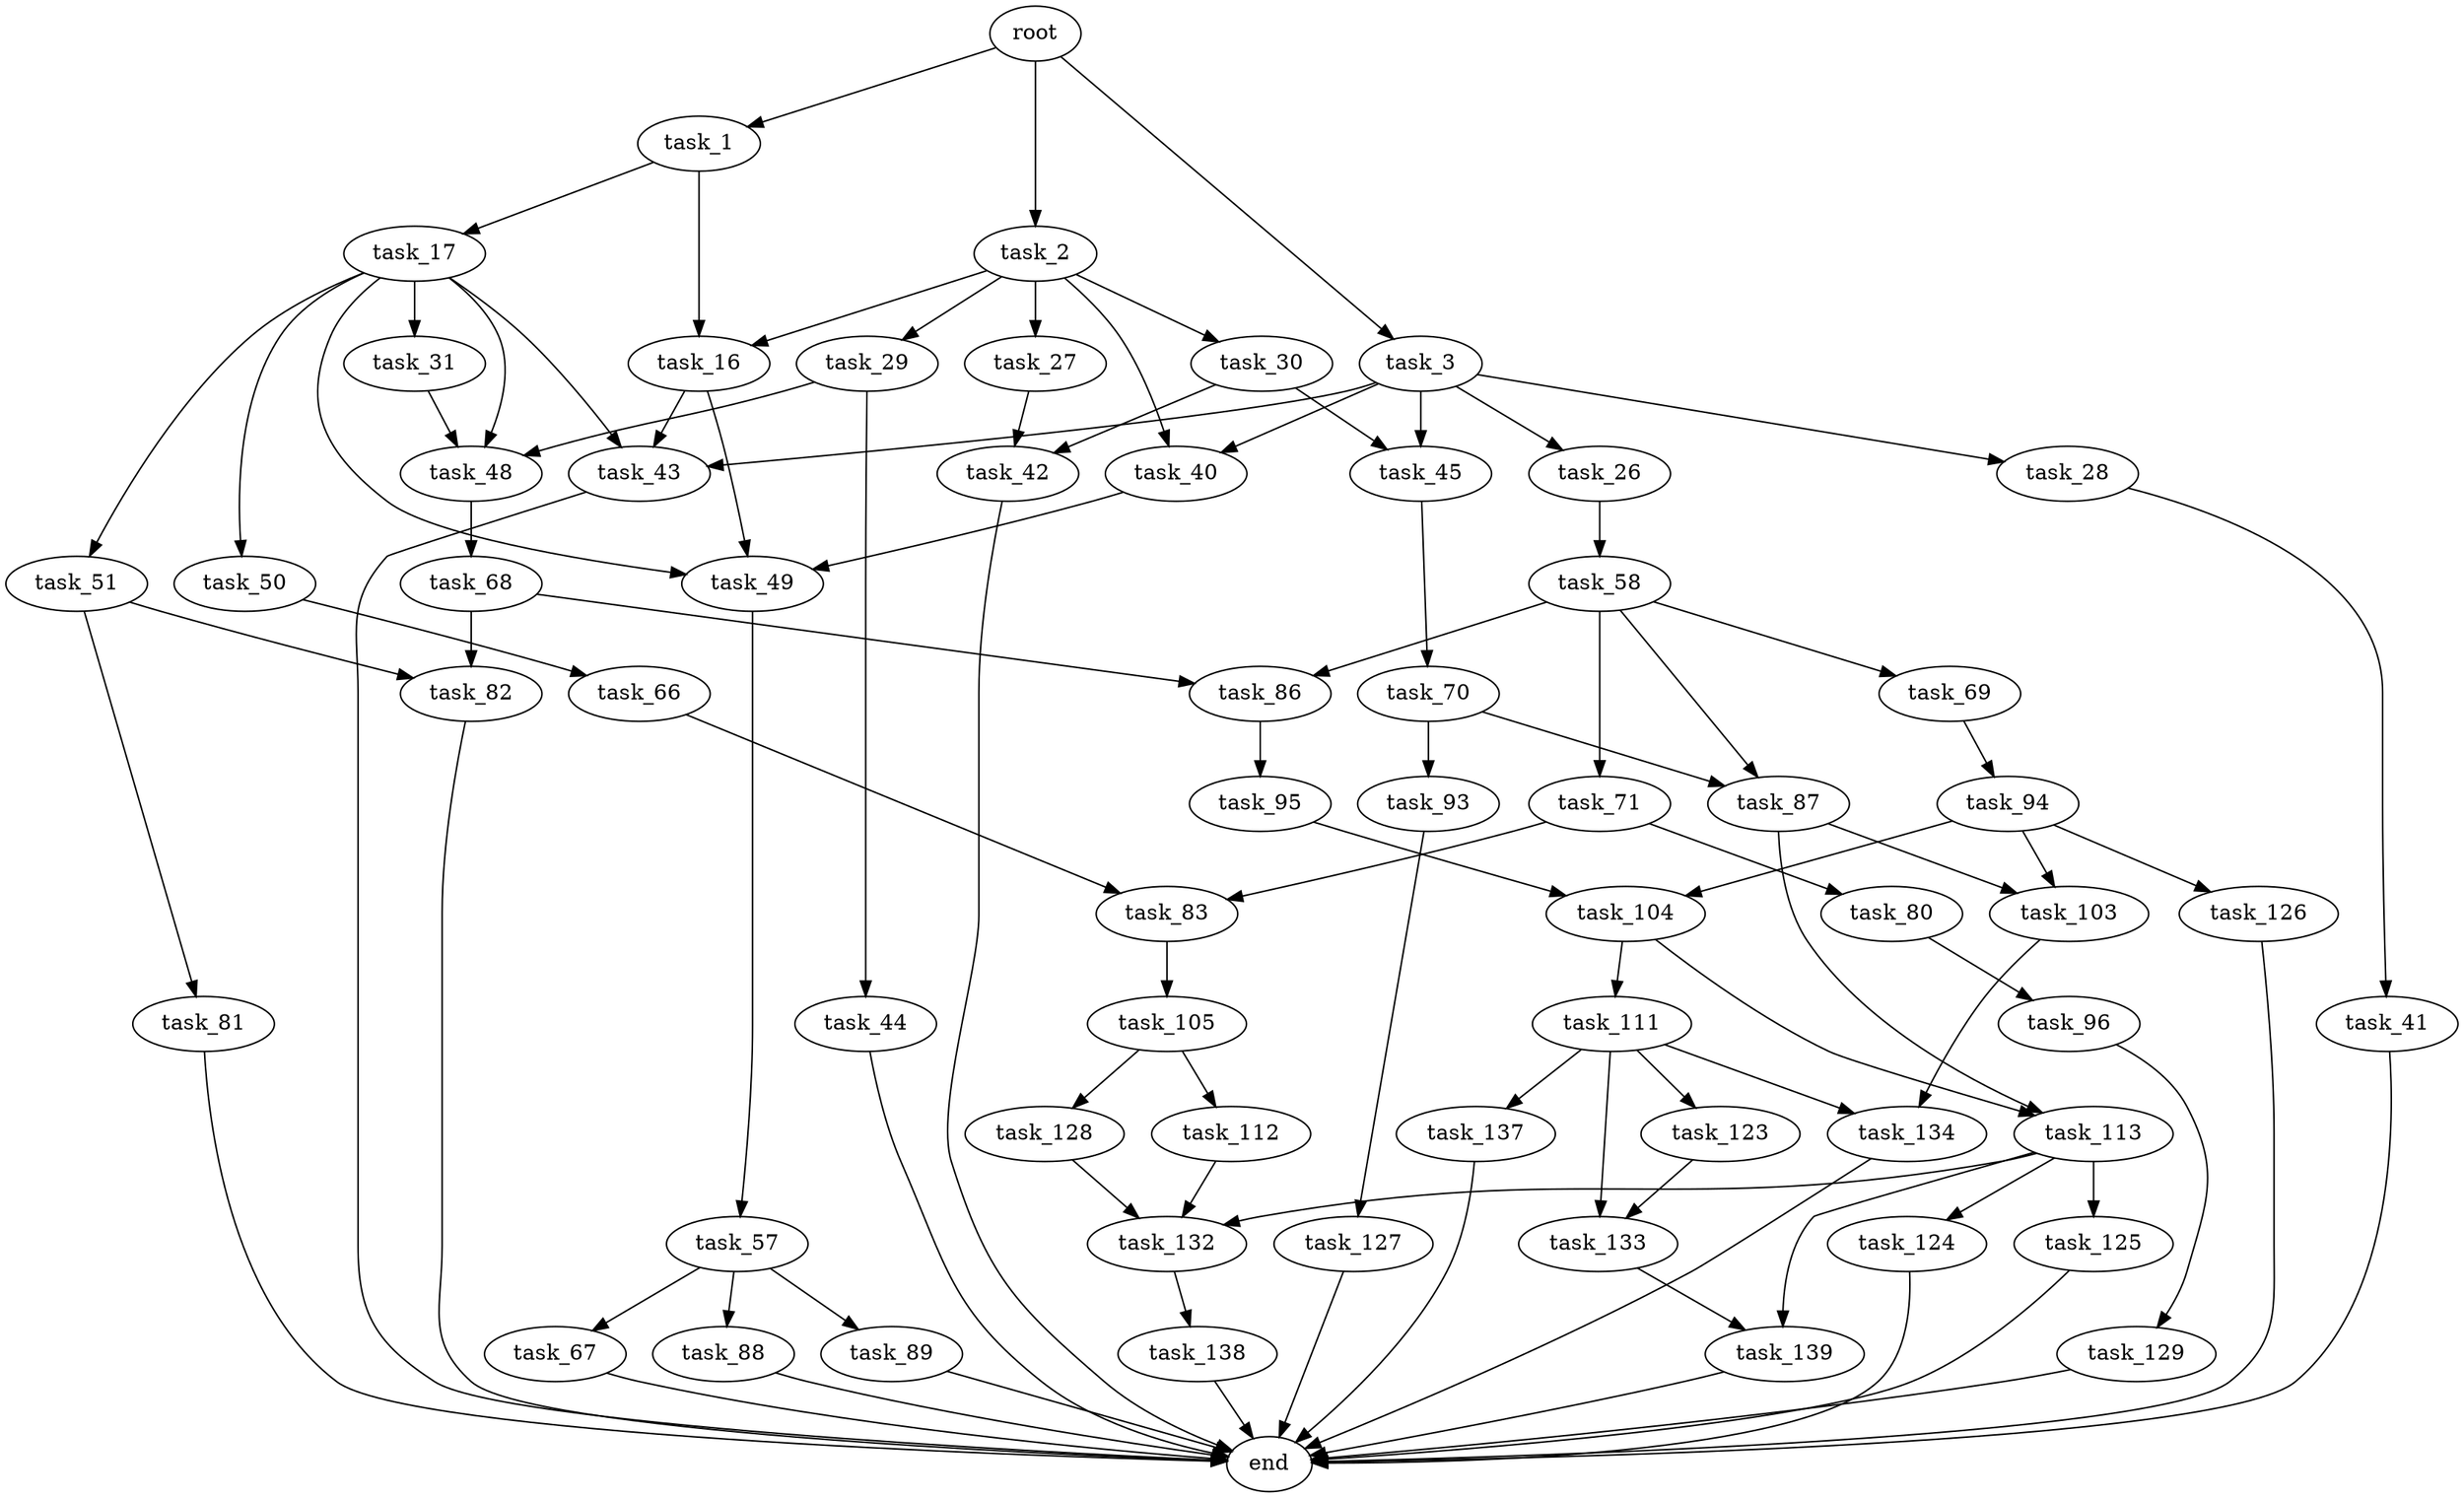 digraph G {
  root [size="0.000000"];
  task_1 [size="101802555247.000000"];
  task_2 [size="12737399692.000000"];
  task_3 [size="150403419036.000000"];
  task_16 [size="316531269339.000000"];
  task_17 [size="21387110420.000000"];
  task_27 [size="26944573044.000000"];
  task_29 [size="21859316719.000000"];
  task_30 [size="368293445632.000000"];
  task_40 [size="1073741824000.000000"];
  task_26 [size="134217728000.000000"];
  task_28 [size="28991029248.000000"];
  task_43 [size="231928233984.000000"];
  task_45 [size="523648805154.000000"];
  task_49 [size="418220244856.000000"];
  task_31 [size="368293445632.000000"];
  task_48 [size="231928233984.000000"];
  task_50 [size="18557769571.000000"];
  task_51 [size="536787880824.000000"];
  task_58 [size="1073741824000.000000"];
  task_42 [size="368293445632.000000"];
  task_41 [size="231928233984.000000"];
  task_44 [size="8589934592.000000"];
  end [size="0.000000"];
  task_70 [size="1073741824000.000000"];
  task_68 [size="368293445632.000000"];
  task_57 [size="223338599270.000000"];
  task_66 [size="28991029248.000000"];
  task_81 [size="231928233984.000000"];
  task_82 [size="134217728000.000000"];
  task_67 [size="7103758885.000000"];
  task_88 [size="12215337559.000000"];
  task_89 [size="7567452698.000000"];
  task_69 [size="21872220315.000000"];
  task_71 [size="18924787888.000000"];
  task_86 [size="15904645669.000000"];
  task_87 [size="627721196388.000000"];
  task_83 [size="19721836566.000000"];
  task_94 [size="391083304.000000"];
  task_93 [size="161407647863.000000"];
  task_80 [size="311665042031.000000"];
  task_96 [size="172715337475.000000"];
  task_105 [size="231928233984.000000"];
  task_95 [size="333284574841.000000"];
  task_103 [size="782757789696.000000"];
  task_113 [size="97299876348.000000"];
  task_127 [size="549755813888.000000"];
  task_104 [size="8431270828.000000"];
  task_126 [size="28991029248.000000"];
  task_129 [size="48331195285.000000"];
  task_134 [size="176871172068.000000"];
  task_111 [size="329569926246.000000"];
  task_112 [size="1073741824000.000000"];
  task_128 [size="22734128400.000000"];
  task_123 [size="7991423170.000000"];
  task_133 [size="1998031491.000000"];
  task_137 [size="1094758018.000000"];
  task_132 [size="105092861016.000000"];
  task_124 [size="368293445632.000000"];
  task_125 [size="68719476736.000000"];
  task_139 [size="6866087215.000000"];
  task_138 [size="15730578716.000000"];

  root -> task_1 [size="1.000000"];
  root -> task_2 [size="1.000000"];
  root -> task_3 [size="1.000000"];
  task_1 -> task_16 [size="209715200.000000"];
  task_1 -> task_17 [size="209715200.000000"];
  task_2 -> task_16 [size="411041792.000000"];
  task_2 -> task_27 [size="411041792.000000"];
  task_2 -> task_29 [size="411041792.000000"];
  task_2 -> task_30 [size="411041792.000000"];
  task_2 -> task_40 [size="411041792.000000"];
  task_3 -> task_26 [size="134217728.000000"];
  task_3 -> task_28 [size="134217728.000000"];
  task_3 -> task_40 [size="134217728.000000"];
  task_3 -> task_43 [size="134217728.000000"];
  task_3 -> task_45 [size="134217728.000000"];
  task_16 -> task_43 [size="411041792.000000"];
  task_16 -> task_49 [size="411041792.000000"];
  task_17 -> task_31 [size="536870912.000000"];
  task_17 -> task_43 [size="536870912.000000"];
  task_17 -> task_48 [size="536870912.000000"];
  task_17 -> task_49 [size="536870912.000000"];
  task_17 -> task_50 [size="536870912.000000"];
  task_17 -> task_51 [size="536870912.000000"];
  task_27 -> task_42 [size="536870912.000000"];
  task_29 -> task_44 [size="411041792.000000"];
  task_29 -> task_48 [size="411041792.000000"];
  task_30 -> task_42 [size="411041792.000000"];
  task_30 -> task_45 [size="411041792.000000"];
  task_40 -> task_49 [size="838860800.000000"];
  task_26 -> task_58 [size="209715200.000000"];
  task_28 -> task_41 [size="75497472.000000"];
  task_43 -> end [size="1.000000"];
  task_45 -> task_70 [size="411041792.000000"];
  task_49 -> task_57 [size="838860800.000000"];
  task_31 -> task_48 [size="411041792.000000"];
  task_48 -> task_68 [size="301989888.000000"];
  task_50 -> task_66 [size="75497472.000000"];
  task_51 -> task_81 [size="536870912.000000"];
  task_51 -> task_82 [size="536870912.000000"];
  task_58 -> task_69 [size="838860800.000000"];
  task_58 -> task_71 [size="838860800.000000"];
  task_58 -> task_86 [size="838860800.000000"];
  task_58 -> task_87 [size="838860800.000000"];
  task_42 -> end [size="1.000000"];
  task_41 -> end [size="1.000000"];
  task_44 -> end [size="1.000000"];
  task_70 -> task_87 [size="838860800.000000"];
  task_70 -> task_93 [size="838860800.000000"];
  task_68 -> task_82 [size="411041792.000000"];
  task_68 -> task_86 [size="411041792.000000"];
  task_57 -> task_67 [size="301989888.000000"];
  task_57 -> task_88 [size="301989888.000000"];
  task_57 -> task_89 [size="301989888.000000"];
  task_66 -> task_83 [size="75497472.000000"];
  task_81 -> end [size="1.000000"];
  task_82 -> end [size="1.000000"];
  task_67 -> end [size="1.000000"];
  task_88 -> end [size="1.000000"];
  task_89 -> end [size="1.000000"];
  task_69 -> task_94 [size="411041792.000000"];
  task_71 -> task_80 [size="301989888.000000"];
  task_71 -> task_83 [size="301989888.000000"];
  task_86 -> task_95 [size="301989888.000000"];
  task_87 -> task_103 [size="536870912.000000"];
  task_87 -> task_113 [size="536870912.000000"];
  task_83 -> task_105 [size="411041792.000000"];
  task_94 -> task_103 [size="33554432.000000"];
  task_94 -> task_104 [size="33554432.000000"];
  task_94 -> task_126 [size="33554432.000000"];
  task_93 -> task_127 [size="209715200.000000"];
  task_80 -> task_96 [size="679477248.000000"];
  task_96 -> task_129 [size="209715200.000000"];
  task_105 -> task_112 [size="301989888.000000"];
  task_105 -> task_128 [size="301989888.000000"];
  task_95 -> task_104 [size="838860800.000000"];
  task_103 -> task_134 [size="679477248.000000"];
  task_113 -> task_124 [size="134217728.000000"];
  task_113 -> task_125 [size="134217728.000000"];
  task_113 -> task_132 [size="134217728.000000"];
  task_113 -> task_139 [size="134217728.000000"];
  task_127 -> end [size="1.000000"];
  task_104 -> task_111 [size="134217728.000000"];
  task_104 -> task_113 [size="134217728.000000"];
  task_126 -> end [size="1.000000"];
  task_129 -> end [size="1.000000"];
  task_134 -> end [size="1.000000"];
  task_111 -> task_123 [size="679477248.000000"];
  task_111 -> task_133 [size="679477248.000000"];
  task_111 -> task_134 [size="679477248.000000"];
  task_111 -> task_137 [size="679477248.000000"];
  task_112 -> task_132 [size="838860800.000000"];
  task_128 -> task_132 [size="536870912.000000"];
  task_123 -> task_133 [size="679477248.000000"];
  task_133 -> task_139 [size="75497472.000000"];
  task_137 -> end [size="1.000000"];
  task_132 -> task_138 [size="134217728.000000"];
  task_124 -> end [size="1.000000"];
  task_125 -> end [size="1.000000"];
  task_139 -> end [size="1.000000"];
  task_138 -> end [size="1.000000"];
}

